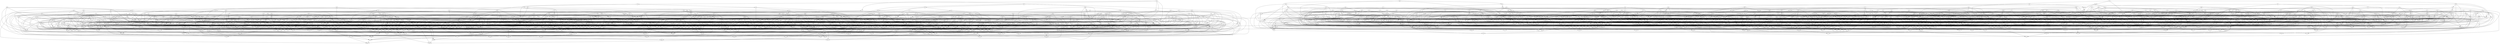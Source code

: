 digraph D {
  bxf -> {kzv, tfz}
  pjp -> {lhx, qmr, bnb, rhv, kfj}
  kqk -> {gjl, rpz}
  gpp -> {qfl, xlv, gtl, kvz, hbf}
  mfg -> {cqm, mkr, rkb}
  fkl -> {tpq, ckj, pss, cdb}
  kzv -> {qns}
  dfd -> {lfl, gdb}
  rhn -> {blk, xkn, kbp}
  gkz -> {lxk, kns}
  czb -> {ddl}
  gxp -> {gmj, zjb, nsk, rlg}
  tqc -> {kth, kjg}
  hgg -> {kmc, lld, xtf}
  xdg -> {hvr, vpv, mdm, spc}
  lrr -> {phm, gdb}
  xrk -> {vxt, xft, sdj, sxr}
  mdb -> {nxq}
  ghl -> {bfz, ssn, fdg}
  cnp -> {ktk, pzv, trt, zdk}
  xvq -> {pqv, rqg, spn}
  mmk -> {gtf, pdg}
  nvx -> {jbc}
  bjn -> {rbh}
  ksh -> {bld, shz, fnd}
  slq -> {xnd, hkk, sqh, hch, rls}
  hnk -> {hsl, vbf, jdn, hhv}
  zfc -> {ktk, hfk}
  kmc -> {bjn, djs}
  djs -> {vbq}
  hvv -> {txb}
  nmz -> {dgr, sdj}
  lll -> {bzx}
  msd -> {zhh, rrn}
  dhv -> {kbk, dxl, vch, xkq}
  pgn -> {mmg, rnb}
  lqh -> {srm, tml, bjd}
  xpq -> {phn, pzv}
  pgd -> {dft, lzl, gfq, hdb, pvk}
  crv -> {vrz, hmf, scj, znq}
  nhf -> {xzp, cbx, pjg}
  dft -> {tph}
  jqn -> {vmz, ttx, cnr, hxt}
  pxr -> {jgt, zjb, bsz, zjm, zgt}
  szp -> {vdl, kbp}
  hqv -> {stm, jgp, trc}
  zjg -> {mnc, zqt, bmj, drt}
  ngq -> {bzx, cbx}
  cgp -> {khz}
  jdh -> {bzj, dfn}
  scn -> {tmg, kjk, gvm, xht}
  qdj -> {vdb, lgv, czz, tcj, hll}
  nsk -> {jkx, zpl}
  zzt -> {hrc, pxk, bcb, csl}
  msr -> {tmc}
  thc -> {qcl, qfl, txj}
  qpp -> {dht, xkx, vgh}
  qcm -> {lbm, kql}
  nxl -> {hgg, spc, bjk}
  xnt -> {pkx, gcd, dlq, qvg}
  ssp -> {fdl, lvh, kdp}
  rhv -> {gpb, rql}
  hfn -> {jkx, hrr}
  gtb -> {tzn, pnb, cck}
  mnb -> {nlv, lrd, pqv, hzx}
  frj -> {szv, qkt, ngg, rsn}
  dbn -> {ntb, tnf}
  ssv -> {knt, str, lgn}
  tlx -> {thj, xcm}
  kxv -> {bmg, gch, pgx}
  zgk -> {tzz, tth, dvh, lcv}
  khf -> {kbk, dpg, skz}
  dbz -> {jdn}
  bzp -> {jhn, zsr}
  cnj -> {nsg, bjf, lvh, lbl}
  vgh -> {shp, ssm, cfj}
  xdm -> {rdx}
  gvs -> {bmh, sms, tfz}
  fsl -> {vzb, fjz, dbh, stb}
  khg -> {qns, gfq}
  qfg -> {mxf, bxf, gdc}
  ccf -> {smg, bgh, hrb, krd}
  bgf -> {qhj, bmz, jbx, zrx, xpm}
  djr -> {qnd}
  khr -> {nvb, hcm}
  xbr -> {ftb}
  pqj -> {zfl}
  lxk -> {nxq, vdl}
  jfd -> {hrr, gql}
  bjd -> {slp, mpg, rzx}
  txr -> {sfd}
  jzn -> {bjf, znm, khs, qhz}
  mdg -> {qcm, nxn, bbk, gnc}
  xfv -> {sfq, fnd}
  zrp -> {pgx, tgh}
  zmm -> {jsx, kzp, jxz, csb, gfb}
  jkp -> {dgr, drx, vdh, hxs}
  chf -> {jcv, dgb, tlx}
  nqv -> {tml, hrr, shc, kpn}
  qkp -> {dvd, djr, ggz, kns, bmm}
  zsj -> {mjd, bkr, jvd}
  sdk -> {nkk, fnh, hvv}
  rcl -> {pqj, mvt, skz}
  jkd -> {jhs, bck, xvf, hdg}
  qbr -> {kjg}
  ltq -> {kms, msj, sqs, hvb, jqs}
  hpb -> {mmb}
  tmg -> {hzp, cvv, kcp}
  szh -> {txr, qnv, szq}
  srm -> {pms, zpl}
  zqt -> {ddl}
  mhm -> {phn}
  nlv -> {mhd, gfp}
  ppj -> {vqj, fcf}
  fbc -> {vxz, cjf, xbr}
  kkh -> {cmz, zmz, rmc, fjh, jfq}
  qnc -> {ksl, mdm, bgf, gml, xxh}
  gfl -> {pvv, djx, msx, bgc, tsd}
  jch -> {sgx, lzl, xqx}
  dvp -> {xkx, cfb, glj, qdr}
  ckf -> {mjc, crd, rql, vpz}
  hsg -> {nbr, hbr, mbs}
  sqr -> {gjg, kgb, pcs, jns, mmk}
  nxm -> {cgl, lxh}
  hng -> {sxr, cfd, hlz}
  pdj -> {phk, rsz, slr, vgr}
  lmj -> {nvc, bkh}
  bdl -> {xtl}
  fnk -> {vtn, qnv, frs, cxt}
  jgb -> {cxs, khg}
  nhg -> {qjf, mqv}
  qcs -> {kbg, xvd, kjk, ghm}
  mbd -> {zhs, rjh, xkr, sxb, jgc}
  bnf -> {fdl}
  tsf -> {qjj, dcs, jxl}
  lln -> {kvr, dqk, mjs}
  hcm -> {bdl}
  lhd -> {fjm, kbp}
  xzq -> {vvx, djs, cph, kdp}
  ffb -> {rcm, vch}
  hhc -> {mjd, hsh, nsg}
  hbt -> {szv, crf, vgr, cvt}
  vpd -> {rmf, klj, nxq, lld}
  zfr -> {bmg, rrs}
  zpt -> {hnf, gxc, bdp, clq}
  jcn -> {scj, lcf, mvf, zgh, zql}
  ptt -> {mnx, gfq}
  bkz -> {kcr, hrn, qsz, zjp}
  bpm -> {kfm, zml, ztf, bzj}
  rmr -> {hmq, khm, ntq}
  xqz -> {bfz}
  szd -> {pgm, fcf, nht, ptt, gtc}
  lvh -> {hct}
  fkr -> {gtb, xft, gvf}
  qff -> {fdr, ftq}
  qzs -> {qdr}
  zlk -> {hdb, khg, mfg, lqs, lns}
  szn -> {ngq, lck, qmg}
  ndn -> {gbh, vlq, hch, dht, qcl, vzk, kgl}
  mpk -> {hrj}
  nbq -> {nbz}
  jjx -> {zxb}
  nrz -> {zpl, mtq, ccv, nns}
  sdl -> {pcm, xbf, hxz}
  kgb -> {rtd}
  jpq -> {xvm}
  thq -> {jgd, tvh, ndp}
  cxf -> {zfr, ggp}
  kms -> {kvz}
  bdp -> {jgp}
  lpt -> {bjd, cvs, rhn}
  tdf -> {gql, jfd, zhs, xxh}
  jdx -> {dvd, bmn, nqd}
  bcp -> {kvq, zvh, qds, qqp}
  sck -> {djx, knh, rqg, dqk, bfg}
  vhs -> {vct, cvh}
  tks -> {sfd}
  pmd -> {thj, qgk, rqj, tzm}
  zss -> {zjf, sqh, zdb}
  mhh -> {qfh, znq}
  smf -> {bgl, ckj, ctq, kcq}
  fsd -> {dbh, blv, rrn, jqk}
  fgz -> {vxz}
  cng -> {lhd, hgx, xtv}
  cfz -> {tmc, hlk}
  ndb -> {gqb, dbn, sdl, psz}
  nns -> {zfg, shf, nmr}
  vgs -> {xss, jpq, cfl, flk}
  qdz -> {hcp, rzc, rlr, tmj}
  vrm -> {tht}
  lgj -> {nlb}
  qsn -> {lln, brs, zfc, gfk}
  flk -> {zql}
  qbz -> {lhd, cff, qdc}
  tls -> {qtv}
  fqj -> {mlx, svm, psp, bdf, sjs}
  pss -> {cfb, cfl, lcm}
  xjt -> {vlq, kkx}
  ddq -> {ctq, qlv, fxj, mmc, jtn}
  mtn -> {tgh, mmb}
  gzs -> {zfg}
  ntz -> {bdf, lcl, fjm, qkm}
  fdf -> {zkx, vpv, csk, pxk}
  kgs -> {psh, mpk, phq, bdl}
  hjh -> {ffd, gbr, pxz, sfx}
  spn -> {knh, ngm}
  ljl -> {rtp, mnz}
  fqp -> {jxc}
  nvm -> {kbp, mtq, zzn, jgt}
  mgp -> {zff, ggz, zmt, hcf, sqn, znx}
  dgr -> {lck, tsv}
  xjz -> {dft, zdh, cnt}
  lbs -> {cfz, gdr}
  xvm -> {ctq, jhh}
  srg -> {gfg, ngm}
  qrt -> {nts, pbg, zgt, czb}
  tjq -> {ggl, fxd, cvm}
  rlx -> {gbm, brh, qmn, lxt}
  sss -> {lkr, sjl}
  bxm -> {lcv, tjr, qtx}
  ghm -> {tsd, sfq}
  crk -> {hzd, xsj, qcl}
  bzf -> {krp, kns, fpz}
  ddr -> {ztg, zhg}
  szv -> {mpd, szq}
  bld -> {czh, msr}
  pxg -> {hfn, rmr, xfn, khz}
  ntq -> {hcm, vhf}
  pzl -> {llm, nvl, mvm, rnb}
  hvr -> {thg, psp, gkx, nxf}
  vsp -> {zbg, shz, znq, mrf}
  hbf -> {gmp, phm}
  dcq -> {pqg, sgh, pdf, zrr, fpt}
  nzz -> {mqr, dqp, mnz, zrc}
  vgp -> {tbd, chf, xcs, ssv}
  tbm -> {knh}
  vxs -> {qdr, klh, hch}
  jmg -> {clq, tph, lrr}
  nlf -> {vnq}
  hdb -> {hlv, vbh}
  cvt -> {qzv, cfj}
  ffg -> {jqq, cfz, czh, bqd}
  hxg -> {dvm, cck, fgs, hlp, qjk}
  tph -> {glj}
  ndp -> {ddl, lcl, txt, hqf}
  nbh -> {xzf, qhp, lnb}
  jhs -> {vdz}
  mxn -> {xtl, flf, zfq}
  dnf -> {rrs, zff, mjj}
  znq -> {ffd}
  znm -> {kxv, kmj}
  jtd -> {trc, htf, hxt, jgb}
  xds -> {prc, vlb, fxj}
  zvh -> {vcf}
  kgj -> {xvp, mmz, flx}
  gml -> {hrj}
  pcq -> {hvb, crs}
  cjv -> {rbh}
  cxs -> {msj, klk}
  tkc -> {rml, bmz, fxd}
  rds -> {srm, fpq, qbr, dhd}
  mhz -> {nhg, xkn, xmb, cfd}
  psl -> {lbl, ljl, qbz, fkt}
  zvs -> {qmg, lmr, nvb}
  kkk -> {qls, gkb, cff}
  kcp -> {kbg}
  txn -> {mnc, szp, mqv, qnm}
  fbp -> {sqz}
  cgb -> {qgk}
  djx -> {cqm, nbz}
  dqm -> {cfd, gmz, qkp, mzd}
  mcd -> {dfd, nbh, vcp, zkk}
  gdc -> {qhm, lnb, gfp}
  lft -> {dvd, lgv, jkx, gxk, zfg}
  zsd -> {shq, fgs, hcf, cjf, xzp}
  dqp -> {nxq}
  pmm -> {gbh, xqr, gsd, jgv}
  gqb -> {fvz, blk, pgc}
  thj -> {msj}
  gvm -> {txj, mhd}
  gzn -> {mtn}
  dcn -> {ztg, qll}
  hzz -> {kvr, srh, hjb, nbr}
  zml -> {mmm, skz, ngg, zfl}
  pqg -> {fvg, kns}
  fmr -> {zfn, ctq, sxl}
  bgc -> {spj, svq, kgv}
  vdz -> {bjd}
  jsl -> {hhv, cgb, ngm, pvv}
  gkx -> {bsz}
  psz -> {gql, bhs, bdl}
  rpv -> {tsv, pgc}
  djf -> {kqk, fvz, mhr, khr}
  xbq -> {cvn, dfn, mmk, gxr}
  nxn -> {gdr, gjp, rvh}
  xnh -> {fdg, hlk, ssm}
  sqn -> {frx, lnh}
  ztg -> {sjs}
  lnt -> {vbh, gnc, gxx, tlx}
  mrh -> {cpt, bbk, vvh}
  dbm -> {qpv, pxk, kqk}
  qxf -> {zlp, gpr, tzz, qjc, pvm}
  sfx -> {vrz, gtf}
  rms -> {qqp, gcd, zfq}
  jsx -> {csm, pqj}
  djg -> {rbh, dkm}
  bjh -> {lqh, tqc, tqf, tml, vng}
  mzd -> {vdh, nqd, dvh}
  qkg -> {spc, gkm}
  ntj -> {shz}
  gxx -> {ntj}
  nvn -> {kcq, rcp, str, spn}
  nxh -> {dgs, mdm, fml, lhp, xlp}
  jcd -> {pmr, ckj, hbf, pqv}
  tnj -> {xvs, sxc, pkx, tsv}
  fmv -> {klk, ntj, mkr}
  kgl -> {cfj, pnm, ncj}
  kjt -> {gcd, bck, ljl}
  zhk -> {fjz}
  vcd -> {ddr, lhc, vxt, hdz, txt, hhc, tkf}
  kck -> {pcc, dxp, hzx, mhm}
  dpg -> {rcs}
  trm -> {tqc, mqr, qkg, lbl}
  zrs -> {rnf, kpd, kpr}
  bpr -> {cjg, crq, bld}
  vqj -> {bmh}
  xbs -> {gkz}
  brh -> {nts}
  zrc -> {hng, vjk}
  rrn -> {dvd, hxs}
  snx -> {rqj, sgx, sjl, zmf}
  mqv -> {zln}
  frn -> {zfr, kpn, tzn, sdv, xpv, xsc}
  zjm -> {xxh, qjk, gnf}
  gsk -> {rlg}
  jkr -> {ngd, mmc, nxm, jcv, chc, znq, zbq, mvf, msq}
  jbn -> {thj, dtd, xkx}
  mbk -> {cmg, zmt, mpk, glg, rsv}
  hdg -> {ptq, rzj, mxt, llv}
  vrz -> {xqz}
  hrb -> {fzl, qch, ghj}
  jjc -> {bql, xkv, tbj}
  sct -> {qns, lfb, ktk, kld}
  qsm -> {cjf, xlp, zjb, bxm, rtv}
  qtx -> {qvg}
  rss -> {pkv}
  fjm -> {hct}
  gkb -> {bhs, xpt, slp}
  qsz -> {srg, jck, xbq, gfq}
  mpg -> {qkm}
  kfm -> {xqx, qxg}
  zgh -> {sqz, gks}
  csk -> {zrr, brm, pnb}
  ghh -> {dzd, sck, jks, ghl}
  cqr -> {fpz, sxr, gcd}
  cgd -> {vdh, tjr, brh}
  mmc -> {fcb, pfc}
  jzj -> {kkx, rdx, bbk}
  cnx -> {pgl, kkt, hxs, dkm}
  gnc -> {hkk, hxq}
  ksp -> {xfb}
  pxk -> {blk, jhf, hsh, ztg, lvc}
  vhk -> {nnl, svq, nln, gvm}
  hzr -> {xbr, khz}
  crf -> {qgk, drk}
  drt -> {vng, gkm, kzz, czz, ggz}
  srh -> {pcq}
  hmq -> {ckn, rlg}
  qsh -> {vdz, cmz, cht}
  krp -> {nmp, gnf}
  qjk -> {nnc}
  pvf -> {svt, lnk, mln, hxb}
  smp -> {mjc, ccv, qxk, jbx, dbn}
  xlj -> {cgp, fpj, kkk}
  kmr -> {pjg, srm}
  kfq -> {xsc}
  vhr -> {xvd, szq, trt, vdk}
  qsj -> {sfx, gxr, hzd}
  cdv -> {djn, hqv, ctq, rpp}
  jjt -> {rqj, vlq, gvs, kqd}
  fdd -> {mjc, qlh, nxf}
  bqr -> {tjr, kth}
  cnt -> {vqj, qhp, lrd, llm}
  qhj -> {svm, qnd}
  mjd -> {cvs, sqn}
  hfv -> {bzf, bxk}
  fdr -> {jxc}
  lhc -> {djg, rhv, nbk, csl}
  mpd -> {qnv, mhm, jtm}
  rqj -> {sjl, hch}
  bgg -> {xcm, nzg, gxx, gfk, bjt}
  mtx -> {fnj, nns, jfm, lgv}
  fck -> {hsg, vlt, zkk}
  mgm -> {hfk, dzd, xzr}
  rnf -> {lkr, ghg}
  rvg -> {gcd, dvh, dcn, fvg, rpv}
  mhf -> {rld, cvn, hxb}
  zff -> {hzj}
  vdk -> {vpp}
  hlv -> {dmm, qzv, mbs, sfl}
  xrm -> {rzx}
  jhr -> {flk, tsf, tmc, xrt}
  lfl -> {glj, hzx, tkl}
  vrk -> {xkn, tcs}
  dgg -> {xbs, gbm, xgg, thq}
  szj -> {cck, qvg, qxk, txb, czb}
  klh -> {ztq, qlv, qqj}
  tpm -> {nxv, xmb, kzz, cmj}
  lnh -> {hxz}
  ccv -> {zln, lcv, srr}
  ppf -> {kfq, ftb, qbf, xbf}
  xvs -> {pjx}
  fnj -> {zqt, xmb, hcf}
  sxb -> {txb, vdz}
  vvj -> {mlh, xvq, zjp, mrd}
  grq -> {lbl, brm, tml}
  hcs -> {sqh, qgh, zqv}
  fvt -> {ffb, lln, jpq, cxt}
  thg -> {spk, sgf, zcb, vvx, jgc}
  crz -> {qjk, jfm, nlf, cgd}
  xrf -> {zgk, kkt, jzn}
  trn -> {tjr, rms, dgc}
  nbr -> {csp, xjt, gdb}
  zmf -> {tcx}
  nkk -> {lkt}
  lgn -> {mcf, msr, mlh}
  tzm -> {szq, zsr}
  mtp -> {zgt, lpt, glg, zrp, qxk}
  sdj -> {bsz, gpb}
  rtd -> {srh, jxl}
  jns -> {gfp, kbk, gcz}
  bvv -> {tmj, xjt, lzl, pcc}
  psv -> {qrm, pms, lnl, xtl}
  blt -> {htr, mln, fvq}
  mmb -> {slp, glg, qqx}
  jhq -> {fdr, hzx, dfd, xkq}
  qhp -> {phn, qpz, xss}
  bvm -> {hxz, bzx, mqr, nlf}
  zsr -> {tsd, kfg}
  mjs -> {zjf}
  srq -> {dnp, ksh, kvz}
  pdg -> {bbk, tks}
  bfr -> {bjf, xpt, lck, xkv}
  bjf -> {gjl}
  hrc -> {tmq, xfb}
  pfc -> {qzv, bfz, slr}
  bqv -> {nvt, gdr}
  lmv -> {mpq, fcb, gmp}
  lhm -> {sqn, hfn, zsh, sfp}
  ckn -> {nvb, sgm}
  spk -> {mjc}
  jks -> {lfb}
  qxq -> {jtz, vrp, zdk, tzf}
  tcj -> {pcm, gch}
  nvl -> {dfn, nvt, mtb}
  jqq -> {llm, lsm, vbf}
  vbq -> {hsh, fkt, hdz}
  vmz -> {kpr, gtf}
  tsd -> {zql, cpt}
  gxr -> {dqk}
  fvq -> {dnp, xqn}
  dlq -> {jjm, gbm, mjc, pbd}
  jgd -> {spc, lll, lhc}
  jjm -> {zcg}
  bvp -> {lqh, xzp, tht, gmz}
  pld -> {bsb, qlh, vfr, smx}
  xfn -> {bck}
  kvd -> {rmg, dsf, qnv, lmc, lbr}
  sfl -> {dnp}
  msf -> {bgm, dxl, xgv}
  dgs -> {xxh, vxt}
  qjj -> {bmh}
  rtv -> {bck, qbr, zfg, gml}
  jvd -> {rml}
  xvj -> {hzd, knd, tcp, bxv}
  bmm -> {gzs, nmz, gsk}
  lkt -> {fml}
  fxp -> {gtb, mmz, zsd, tkf}
  bjk -> {gjl, fvx, sts, dhn}
  dsf -> {vcp}
  zzk -> {dtc, nlv}
  vqq -> {sjm, mpk, vdh}
  xkh -> {bzp, qzs, tfx}
  csp -> {dbf, zxq, cqm, trt}
  pfj -> {trn, lxt, stc, qmg}
  vsm -> {kct, knh, mjs, kzv}
  ggx -> {jbc}
  xpt -> {fxd, tgh}
  zxn -> {ghs, lqf, djs}
  mtq -> {hnr, mdb, nrg, zkx}
  zlp -> {hxs, zfq, pjx}
  xft -> {pzv, vdl}
  bpf -> {mgd, xzr, lgj, rsz, sqh}
  tqf -> {mgt, sjs}
  mtb -> {shz}
  zcb -> {crd}
  lhp -> {trx, fqz, rjh}
  lpp -> {pbg, zxj, zfq, txt}
  ksl -> {vqq, nbk}
  nqd -> {gql}
  qtv -> {dbz, skz}
  bck -> {hpv}
  gch -> {jvd}
  fvx -> {fjz, bmg, xrm}
  hmf -> {klk, bxv}
  pbg -> {pdf, nrg}
  mhc -> {hsl, jdh, gpc, xvd}
  xtn -> {tjx, mrd, hkk, szc}
  nmr -> {vbn}
  fcl -> {fnh, hlz, djf, hcm, sgh}
  kgt -> {pzv}
  pmc -> {nvc, pkd, rpv, bql, fqz}
  qdc -> {jgc, hpb, kfq, hzq, cph}
  srl -> {bmn, czb}
  bmz -> {zrp}
  tvh -> {qbr}
  cff -> {zth, mqr}
  clq -> {ngd, sfq, bbk, xkq}
  ctz -> {vpz, gnz, tnh}
  sts -> {qjf, xpm, khr}
  hsc -> {hxb, dqf, lqs, vch}
  bgm -> {pqv, kfb}
  gbf -> {nmp, tkc}
  lnl -> {zpl, rtp, mjj, hlz}
  dxj -> {hrn, pzv}
  kqd -> {cfz, lfl}
  kpd -> {rrg, mmq}
  jtz -> {crs, njt, rsn}
  qrb -> {bxf, mrh, lrd, qns}
  hqk -> {vrm, lxg, hvh, lck}
  cfc -> {lmr, zhs, qls, nmr}
  gfb -> {zxb}
  mvf -> {pzv, dzv}
  mvt -> {dbz, mnx, vkx, hrn}
  xss -> {gdb, csm}
  xcm -> {gpc}
  jln -> {bdf, qtx, ttd, nvc}
  gsp -> {bck, lxk, hlz, mnz}
  cvs -> {xvp}
  ncd -> {xbj, jdn}
  clm -> {hgx, qjf, kqr, nzz}
  tth -> {tgp, hfv, srl, qvr, bgt}
  rrc -> {hdz, zsj, vng, kns}
  dfm -> {bkh, zgm, xvp}
  rtp -> {gkx}
  hlp -> {bmg, qrm, zsj}
  pms -> {blk}
  lkr -> {gjg}
  nht -> {gtc}
  tvf -> {cfj, hpj, vlt, msj}
  rpp -> {cvc}
  cmg -> {mqs, nts, snc, xlj, jgt}
  pkv -> {hfk}
  tjz -> {khs, hlp, cmj, znm}
  jbh -> {sfl, zhv, rcm}
  qms -> {zfm, zzk, gtl, xdm, lnk}
  srr -> {ghs, rmf}
  kjd -> {dqk, djq}
  tbd -> {xlv, vqh, kms}
  zjb -> {nvc}
  jvr -> {vqh, ksf, dsq}
  rcr -> {xkh, xnd}
  kcc -> {dnv, jsx, pgn}
  xzr -> {gsd, tks}
  gfr -> {tbj, qnd, hqf, hfv, zgm}
  tbl -> {lpq, czn, mns, vhs}
  kql -> {lkr, sfq, vmn}
  mcq -> {jgt, ddr, zvh, cmz}
  bdj -> {dfd, gfb, jsm}
  rqh -> {pbj, kct}
  mml -> {tls, mvm, cxs, fdg}
  jcv -> {dgb, bdp}
  dqf -> {fzl, cbx}
  csq -> {fpz, vbn, gcd, mdb}
  fqz -> {vzb, nnc}
  txh -> {dbh, xtv}
  tlj -> {cxf, rxt}
  tzn -> {mpg}
  vng -> {pkd}
  jfq -> {mlx, gkb, tqf, kqq, zcg}
  vpv -> {mjc}
  rdg -> {zgm, bkr, brm, jcj}
  gjr -> {hvr, fkt, jjc, bcb, hnr}
  dgp -> {fkt, txh, qmn}
  cmj -> {kmr, qpl}
  pdb -> {vmd, prv, hnr}
  frf -> {xmp}
  lnz -> {zhk}
  cjm -> {ksl, ckn, ngq, pfj}
  fdl -> {zjb}
  tcp -> {lbs, vmz, cjg}
  rrx -> {zxq, jdv, tgn}
  gsl -> {xvp, cbx, czn, lgt}
  stc -> {tcs, plb, lnz}
  dbh -> {sjm}
  mdk -> {pvv}
  xsc -> {gvn}
  rrg -> {gxc, rkg}
  mmf -> {dgc, rlg, svm, ssp}
  blr -> {phk, bfg, fbp, jtm}
  jtr -> {vjb, nbr, pvk, pzv, hjb}
  fch -> {pjg, ndb, gkz, cfd}
  mnc -> {nvb}
  sfj -> {vct, vdb, bqr, txt}
  dsq -> {jhh}
  dvb -> {gpb, cht, pvm, jbx}
  rcx -> {xzr, xjd, tbd, gbh, xbt}
  cdf -> {trn, xzp, drt, brm}
  xfb -> {fxd, qjf}
  kdp -> {mpg, qfs}
  hhv -> {csm, jxl}
  vgr -> {zxl, cvv}
  vpp -> {flk}
  qrx -> {ctq, kfg, hxb}
  nxv -> {vnq, bnb, lsc}
  rsn -> {cvv, jdh}
  mlx -> {tgp}
  xjc -> {rpz, cbx, xsc, hcf}
  mgc -> {bgm, lmv, shz}
  hzd -> {fps}
  kdc -> {vrz, nmm, mhh}
  crd -> {vnq, spk}
  nlc -> {fcb, cvc, gbr, pxz, thj}
  llv -> {khm, qxk, qlh}
  shl -> {trc, vjq, gfp, ffd}
  cxt -> {tcp}
  ths -> {slr, ssn, crs, mtb}
  kld -> {qch, qnv}
  kdj -> {msr, zrs, rrx, ttx}
  ngm -> {zql}
  xpv -> {xmb, dvm}
  vjb -> {cgl, jsl, jck, pqj}
  hsh -> {gzs}
  sdv -> {gdd, bmn, zmt, gsk}
  fnx -> {szx, qpz, crq, jks}
  xcs -> {kjk, rmg, xbj}
  vhf -> {rzx}
  bdd -> {rkb}
  str -> {xfv}
  kbf -> {zth, gpb, vrm}
  nth -> {rxt, cph, cjv, brh, xkn}
  jqk -> {djr, rtp, sgm}
  qnh -> {csm, rpp, pcc, sdf, xbj, kct, hcp}
  mdm -> {nrg}
  hbp -> {zfl, qdr}
  mtv -> {hcm, tvh, khz, zjm}
  fpj -> {kjg, gtb, lqf}
  ncj -> {crq, tmj, hrn, mmg}
  mrf -> {gfb, lfl, svs}
  kvr -> {bfg, jss}
  rzc -> {fdg, ghj}
  ttx -> {fbp, ftq}
  tdr -> {zvs, plb, shx, gjl, ctz}
  vzh -> {tsv, ggl, pqg, bnf}
  jkh -> {ksf, phn, zdh}
  pzr -> {qsn, xsr, klk, xgv, dsx}
  jgm -> {tnf, cng, jkx, tsv}
  bgv -> {tsb, zkx, nqd, qqx}
  rnd -> {chc, lrh, tzf, ggf, llm}
  zzn -> {dgc, sxb, jkx}
  kgv -> {lrr, mhm, qcm}
  hfb -> {rnb, nvx}
  sfp -> {fgs, ntq, qbf, lnz, jjm}
  xsr -> {sss, kqd, msx, hkk, bzj}
  rlj -> {kgt, gfg, vdk}
  fjz -> {nlf}
  pdf -> {vmd}
  btx -> {kvq, klj, rzj, bgt}
  rrq -> {bzj, dsq, dsf}
  nzp -> {lbm, sms, kkx}
  ckh -> {gsk, xlp, kmc, gbf, dhn}
  rcm -> {zql, kgt, bxv}
  hzq -> {djr}
  zvb -> {mkn, bcb, tlj, ddl}
  kzt -> {czb, drt, tcs, rrc}
  zxq -> {ghk}
  kvq -> {vmd}
  lbr -> {ppj, jrk, jtk}
  hjb -> {ksf, qpz}
  frs -> {ndl, ppj, zdh, cgb, dsx}
  lcm -> {kjd, dft}
  gbh -> {jgb}
  bkh -> {qjc, pbd}
  nmm -> {brs, nvx, qch}
  bmh -> {xsj}
  rmc -> {pgx, ksp, vpz}
  ksr -> {cph, dvm, nxf, bnf}
  mjj -> {gnz, zjb}
  jfb -> {qhj, gsk, rmf}
  jxz -> {dxp}
  bzg -> {jbh, gvm, xgv, jtm}
  glp -> {nbz, kcq}
  qjc -> {vnq, vhf, qqp}
  jft -> {mqs, xmp, fdl}
  ftq -> {jdn}
  bxv -> {gxc, lfb}
  bzm -> {xdd, gjp, hvb, gvs}
  glv -> {kvq, hpv, gdd, fbc}
  cnr -> {jjx, qch, ggx, cfb, fvq, xmr}
  scj -> {vpp, skz}
  rtk -> {vcp, mfg, xmr, rsn}
  vnq -> {lgr}
  dfn -> {dzv, sfd}
  hxq -> {vzk, dxj, spn, kpr}
  mln -> {ddb}
  rqg -> {rcs}
  lxt -> {kfj, bmz}
  ghr -> {gzn, gnz, zcb, vsj}
  sbp -> {xds, mml, phn, dxp}
  sgh -> {hrj, jln}
  pnb -> {gdd}
  gph -> {tsb, gtb, snc, nlf}
  xhp -> {dmm, zfm, llr, hfk}
  qhz -> {qlh, kqz, zpl}
  sgf -> {xbs, jcj, hzq, qbf}
  njt -> {gfg, pjn}
  xzf -> {hsl, zjp, djq}
  zth -> {zhk}
  bcb -> {czb}
  gvf -> {ntb}
  zhs -> {rmf}
  dhn -> {lnh, sjm, sqv}
  vfk -> {mkr, bqd}
  xzs -> {kld, zmm, zgh}
  svq -> {mkr}
  trt -> {sqx}
  qhl -> {bgd, kft, zqv, rcp, zxq}
  bjt -> {sfq, vfk, nxn, qfg, pgn}
  fcr -> {gtc, kpr, bgm, szd}
  lqf -> {lhx}
  kft -> {xnd}
  knt -> {jgp, sqz}
  vxz -> {rsv}
  vtn -> {rrq, trc, bdp, dcs, jcs}
  rxn -> {jln, xkr, pgx}
  tmf -> {ksf, nmb, hkv, rdx}
  sms -> {gdb, vbf}
  tsc -> {nbq, zmm, kcc, dqk, ljm}
  nnc -> {shf, blg, psp}
  blg -> {lmr, rxt, qls}
  xqn -> {fbp, mmm}
  bzx -> {dvh}
  spj -> {ghj, hxb, njr}
  ljm -> {xdm, rmg, jhr}
  ggp -> {hxz, prv}
  szl -> {qtv, mrh, xsj, dsx, nnj, mhh}
  ggf -> {kdl, svq, gdc, hcs, sjl, zxb}
  glt -> {mhd}
  bbf -> {qpz, tkl, rpp, ggb, kft}
  ncv -> {tvh, gmj, xpm, kfj}
  bsm -> {qnd, kqz, bdf}
  kcz -> {bdp, vrp, qgk, klh}
  gzz -> {jtn, tpq, txj, mtb}
  tft -> {xkr, bsz, cbx, kth}
  mff -> {dnf, xcf, gnr, kvq, tcj, msd}
  qds -> {pkd, fdd, sdj, ngq}
  fll -> {nfb, lnb, xnd, rdc}
  hnf -> {kqg, scj}
  xhz -> {svm, jfm, fnh, zmt}
  mmm -> {cfj, lkr}
  mmq -> {crs, jdv}
  hcp -> {mvf}
  mbs -> {hfh, bqd, qgh, jjx}
  mns -> {hzj, qrf}
  xxq -> {lpd, vdz, ggl, zsg, dqp}
  gdk -> {cgl, pcs, qrx, mrd}
  spc -> {bql, tfn, hvv}
  dnv -> {zbg, rqh, jsg}
  msq -> {vbg, zfc, htr}
  dbf -> {rqh, kvr, ghk}
  xkv -> {gvf}
  ghs -> {tbr, ksp, vdl, xlp}
  vxq -> {zxq, cvn, hrb, gpp}
  lcf -> {bqv, hpj, smg}
  dvv -> {kcp, kqg, tgn, xbt}
  xgg -> {lhx, mdb}
  lcl -> {hxs, tht}
  rbs -> {srq, vmn, tfz, jpq, tpq, tfx}
  tff -> {dqf, gtf, ngd, kfg, mln}
  qks -> {zhg, gkx, tkc, vcf}
  bfg -> {vbg}
  cvh -> {xkv}
  pqq -> {llr, gtl}
  hhh -> {lvh, tcs, djg, khk}
  tmx -> {sqx, tpq, tkl}
  chx -> {csk, gzn, mcq, tqf}
  jpl -> {fml, jft, smx, qvr}
  fbx -> {rrc, mdb, xrm, hgx}
  dgm -> {qzv, ncd}
  gnr -> {rzj}
  vdg -> {cvt, blt, mlp, prc}
  psp -> {bnb}
  pgk -> {nsg}
  nss -> {hxt, tcx, fmz, ssn}
  lld -> {kjg}
  vdb -> {vrk, czb}
  zxj -> {jhs, dvm}
  knd -> {kct, qpz}
  pmt -> {lbs, fps, pcq, dzd}
  dhd -> {sgm, psz, kqr}
  tht -> {xzp}
  qxk -> {pgk, sxc}
  rmf -> {zmz}
  qls -> {zhh}
  ttj -> {tgh, jdx, bqr, gzn}
  stb -> {lmj, qmn, zff, cxf}
  dxb -> {nfb, jbn, cfj, str}
  pkb -> {bql, xbf, jcj}
  dck -> {zxb, mjs, mvm}
  kqq -> {nsk, jpl}
  kkx -> {glt}
  psh -> {cfd}
  vfr -> {nhf, ttd, qfs}
  mlp -> {mhd, xrt, sfl}
  qmn -> {xvs}
  tcx -> {jth}
  bms -> {sgx, ghg, nfb, pjn}
  lrh -> {zxb, jxl, glp}
  jsg -> {jks, tmc}
  drx -> {vsj, tsb, hqf, gnz}
  glg -> {trx}
  snc -> {zqt}
  kdg -> {rzj, zhg, hvh, kkv}
  plb -> {srm, frf}
  bmj -> {fjh}
  bgd -> {dvp}
  zdk -> {dnp}
  gpc -> {dzv, jxc}
  blv -> {jpl, mmj, bzx}
  ksd -> {hpj, qff, pmt, xdm, vxs}
  ztp -> {qrb, qfl, ggf, nht}
  jhf -> {psh, zsg, jjm}
  fcb -> {sqz, qff}
  vlt -> {njr}
  qll -> {tjr}
  kkv -> {gkz, bsz}
  jfm -> {pbd}
  mjn -> {tcs, vrk}
  zrx -> {mdb, dfm, vdz, shx}
  gkp -> {fvg, hrc, hct, kqq, nmz}
  brm -> {tht}
  hms -> {shx, gxk, qpv, xpv}
  cmz -> {qrf}
  gdd -> {hdz}
  cvm -> {gvf, lgr}
  jcs -> {mmq, rkb, zkk}
  hbr -> {szq, hbp, jhn}
  mkz -> {nbk, pbd, zxj, zjm}
  lkj -> {crq, jqs, bqv, dcs}
  szx -> {rdx, zdb}
  bsb -> {rms, rrs}
  ggb -> {pnm, cdb, dbz}
  nlh -> {jdh, lfl, rkg}
  gvn -> {rzx}
  pcs -> {ksh, nnj}
  mcf -> {vqj}
  sgm -> {kth, pms}
  gmz -> {nqc, pgk}
  mxr -> {bgd, rrg, cst, stm}
  llm -> {jtn, dgb}
  sch -> {rld, tkl, xzr, dxj, jxc}
  dgc -> {lld}
  rbr -> {mjn, gbf, ntb, fbc}
  qrs -> {htr, tzf, szd, kzv}
  rsz -> {cst, scj}
  rnc -> {hlp, hfz, nqd, sjm}
  cck -> {tkf}
  hzt -> {hch, rcr, gxx, lxh}
  shq -> {cvs, pdb, hvh}
  dcm -> {xkr, pcm, mjj, mqs, pgk}
  gkm -> {dxc}
  hlk -> {pjn, lqs}
  rmg -> {hfk}
  kzp -> {llr, lbm, mmg}
  sjl -> {txr}
  tnh -> {qll, zrr, gqc}
  sxl -> {tgc, kbk}
  qrm -> {kqz}
  qvr -> {szp, xft}
  shc -> {brf, txh, fgz, pgx}
  skz -> {brs}
  shf -> {zjb}
  zsh -> {jbx, lxk, lfs}
  kqg -> {jgv, xqz, fps}
  rcs -> {lnk}
  qbf -> {xmp}
  xbt -> {rcs}
  pxz -> {jmg, sqs}
  nfr -> {khf, qjj, msx, fmv}
  gnf -> {mtn, cbx}
  qbk -> {bqr, bxk, xvf, bmj}
  jxl -> {bdd}
  cst -> {tmx, dsx}
  lfb -> {jck}
  lsm -> {zqv, stm, xrt, xfv}
  sdf -> {svt, hfb}
  sfq -> {kfb, stm, zql}
  shx -> {vsj}
  zfn -> {kvr, gfk, srg}
  frx -> {hpv, bgt}
  vjk -> {cjv, dvd}
  pgc -> {xmp, pjg}
  nbv -> {czz, zxn, nhg, lcp, lgr}
  hkv -> {fnx, kft, gxr}
  ftj -> {msx, mhh, vrz, smg}
  kdl -> {vlq, lbm, bdd}
  cjg -> {zdb}
  ktk -> {tbm}
  rsv -> {gjl, lgv}
  zrr -> {cjf, tgh}
  tfn -> {blk, dgs, fpq}
  dkm -> {bnb, zvh, qrf, fxd}
  vvx -> {qrf, vhf}
  jbx -> {fjh}
  tpq -> {tfx, bqd}
  qmr -> {tzn, fgk, bkh}
  vbh -> {llr, zhv, mxp, cjg}
  tjx -> {vpg, kvz}
  kzz -> {zjb, pdf}
  dxl -> {ngg}
  gmp -> {dpg, ddb}
  zhg -> {ggl, vrm}
  khk -> {qpv, bjn, znx, kvq}
  lzz -> {vfk, hfk, nnj, cxt}
  qgt -> {kpd, xjz, jsg, tls}
  zcg -> {flf, brm}
  pgl -> {xgg, cgp, vcf}
  dsp -> {mgd, dpg, ggf, rss, glt}
  kkt -> {vmd}
  qgh -> {xcm, xdd}
  ptq -> {ftb, zln, jpn}
  szq -> {ftq}
  vbf -> {gtc}
  lbf -> {kkk, qmn, hvr, lmr, mmz}
  bnh -> {kgt, fps, vcx, thj}
  smx -> {lmj, ggp, lqh}
  ztq -> {phn, dgm, lfl}
  rsj -> {rss, brs, lrr}
  jpn -> {frf, dgp, qnd}
  vsj -> {gqc}
  fzl -> {mvt, pnm}
  mhr -> {ksp, qnm, tbj}
  lnd -> {vpg, bgd, rtd, lnk, rnf, zzl}
  rbx -> {zrc, bck, lnh, kfq}
  fxj -> {glj, zmf}
  kbg -> {jpq, fqp, lcm, gfk, zss, hfb}
  cvn -> {kzv, jbc}
  kpn -> {bkr, sxc}
  nln -> {vpg, htr}
  rnb -> {jth}
  njm -> {lll, czn, hpv, vsj}
  fsc -> {ttk, scj, djq, glp, mhf}
  jss -> {rqg, kjd}
  txt -> {hll}
  gvx -> {czz, ngq, qds, bxk}
  dcs -> {cpt}
  zzl -> {jsm, mdk}
  pkd -> {gkz}
  hvb -> {shp, xqz}
  dvz -> {xvs, ttd, ggz, xfn}
  vrp -> {lzl, nzp}
  cfl -> {sss, mdk, dtd}
  rdq -> {hrc, khm, fkr, lkt}
  nts -> {dvh}
  vkp -> {qfl, nmm, zrs, rqh}
  ssn -> {tks, qzs}
  ffc -> {rcr, cvc, jbh, rlr, pkv, xhp, zfm}
  dmm -> {gfq, szx}
  vjz -> {fml, xbs, fnh, fxd}
  cht -> {bkr, zhk}
  xtf -> {lpq, xbr, qkm}
  phq -> {hpb, hvv, qpl}
  msv -> {lsc, cgp, pdb, cbx}
  ngc -> {pcc, xbj}
  bsf -> {pjp, cvh, gbm, cmj}
  prv -> {kjg}
  txj -> {qgk, pjn}
  ttk -> {vmn, ktk, tgc}
  fmt -> {cjg, mcf, gxc}
  mkn -> {jgc, vpv, qkg, sxr, mjd}
  nzg -> {dfn, ptt, ffb}
  krd -> {scj, lbs, rlj, kdc}
  jnz -> {jvr, xsj, ztf, mrd}
  qkq -> {xzs, qpp, kqb, tpq}
  ggq -> {tjr, lhc, mlx, vcg}
  htf -> {kbk, xds}
  vdc -> {csl, lvh, prv, bxk}
  czn -> {zhh}
  vxt -> {pjx}
  mxt -> {djr}
  fpd -> {nsg, lsc, khz, bvm}
  dzs -> {hmq, nqc, kqz, bxm}
  cvv -> {xqx, vpg}
  vbn -> {lcv, tbj}
  lvc -> {cmj, lgt, tbj, pjg}
  ksv -> {phm, vqh, pgm, gdr}
  sqv -> {krp, prv, mpg}
  szc -> {bfz, sqx, cvv}
  txb -> {vnq}
  qhv -> {zmf, bms, ckj, ncd, kfm, fmz, kbg}
  rls -> {lln, msr, gcv}
  snm -> {kjt, xpm, rxn, bkr}
  hjl -> {rlr, nnl, ngc, glt, qff}
  pvm -> {mxt}
  zmz -> {vct}
  vvh -> {gtl, xkx, shp}
  brs -> {qfh}
  gbr -> {qqj, fnd, qff}
  xht -> {hlk, rmg, fmt}
  lpd -> {smc, vxz, kmj}
  mnx -> {jtn}
  nnl -> {gsd, lqs}
  vzk -> {pkv, lxh}
  hfz -> {sjs, khm, vhs}
  lnj -> {qfs, gvn, rlx, zth}
  vjq -> {lxh, ghk, njt}
  zbg -> {tbm, hcp}
  vlf -> {zss, ghk, phm, xxs, tmc}
  vqt -> {bnf, hct, lsc, txh}
  nlb -> {fzl, fqp, hfh}
  zhv -> {jhn}
  zjp -> {sqx}
  qqj -> {rcl, zdb}
  chc -> {njr, lbs}
  bjl -> {nxl, xvp, zhh, stv}
  gcz -> {dck, str, mpq}
  gmj -> {gnf, qqx, sdj, bjn}
  sqs -> {zzl, vcp}
  hbd -> {lfl, xkx, jth, rcp, vkx}
  klj -> {lcp, zmz}
  jhp -> {pgx, szn, dvm, gnr}
  qqp -> {rml}
  qgk -> {jtm}
  bgx -> {jgb, cdv, xpq, kfg, crf, fmr}
  pkx -> {lcp}
  ljs -> {mgt, dfm, dgp, gdd}
  gxt -> {bnf, bsb, szp, mmj}
  xvf -> {gvn}
  xlx -> {hzq, slp, jfb, npf, snc, zln}
  gcv -> {kcq, mmg, djn}
  xcf -> {kkv, bsz, flx, bkr}
  csb -> {dsf, qcm, gdb}
  fgk -> {bmg, fvz, xtv}
  pgm -> {djq, kms}
  vmr -> {nbq, jzj, pqq, ddb, ngc}
  xvd -> {dxl}
  slr -> {xdd}
  qhm -> {dgb, tsf, zfl, njt}
  lpq -> {srr, hvv}
  xtl -> {bsz}
  jcj -> {qvg, dxc}
  vch -> {hqv}
  lxg -> {zfg, xrm, flf, jfd}
  ffd -> {dzd}
  drk -> {nln, zzk, cfb}
  sqc -> {qlv, mpq, nnl, ggb}
  cqm -> {dzv}
  dtv -> {qpp, shp, jcv, xvm}
  gcn -> {lgj, qsj, hcs, qcl}
  zkk -> {nvt}
  smc -> {frx, jln, lqf}
  bsj -> {jhn, sch, pvk, xlv, nxm, lbs, mxf}
  fpt -> {vzb, mns, lfs, fgz}
  vzb -> {tcs, qpl}
  vkx -> {vqh, xqx, jhh}
  qnm -> {jhs, hzr}
  jrk -> {bpr, thc, msf, kgb, rkb}
  ttd -> {mxt, cvm}
  stv -> {tqf, mqv, khr}
  fvg -> {fjh}
  nrg -> {hrj}
  rjh -> {qkm}
  lns -> {srh, rzc, jxz}
  rld -> {fqp, lgn, kpr, gsd}
  phk -> {fnd, kcp}
  tmq -> {pgx, dcn}
  lng -> {nht, ksd, dft, hvb}
  mlh -> {vlb, cpt, zjf, tfz}
  vlx -> {htf, qfh, tsf, kcc, jtn, tzf}
  rkg -> {lnb, jgp}
  ztf -> {lnb, ghl}
  vbg -> {gjg}
  fcf -> {vqj, kvz}
  qxg -> {xmr, csm, ghm}
  tml -> {dps}
  hxt -> {klk}
  qkt -> {mcf, vrp, dtd, vmn}
  bgh -> {qjj, tls, ctq, qfh}
  jsm -> {pcc}
  djn -> {jck, dht, fnd, vpp}
  dzd -> {mnx}
  kqr -> {frf, dps}
  svt -> {dzv, gfg}
  dtc -> {mjs, zhv, jdn}
  tqj -> {pkx, hrr, flf, vcf}
  crg -> {qrm, kkt, mnc, fvz, hqf}
  tzz -> {psh, lgr}
  txs -> {dzs, mtq, cqr, vct}
  rvh -> {tgc, tfx, mkr}
  mxf -> {pqq, dzd}
  tgn -> {vcp, ntj, rss}
  tvz -> {pbd, nhf, qtx, sdk}
  hrg -> {lxh, zfm, jxz, nnj}
  mgt -> {kjg, qqx}
  pmr -> {ghg, ggx}
  bxk -> {tmq}
  xqr -> {hnf, dmm, zxb}
  hll -> {mxn, cph}
  flx -> {cjv, bmn}
  lfs -> {tjq, txh, qpl}
  pfx -> {kqr, nxf, mdb, lgt}
  brj -> {zln, pfx, gqc, kfj}
  kpr -> {spn, ssm}
  jrh -> {vjk, pkb, psh, ftb}
  vcx -> {jhq, jqs, kfb}
  trx -> {bmn, vhf}
  xdd -> {tbm, gdr}
  rlr -> {pzl}
  ckj -> {dnp}
  tkf -> {bmj}
  xrn -> {xxs, gks, ngg, rkg, smg}
  pvk -> {jtn}
  zgt -> {ntb}
  cgl -> {hfh, sxl}
  npf -> {sgm, sxc}
  zbq -> {bzj, nvx, tjx, zfl}
  tgc -> {bdd}
  rql -> {fgs, ttd}
  nmb -> {bdj, vlb, lbm}
  znx -> {mmz, xrm}
  zqv -> {crk}
  kcr -> {mgm, jhh, rqg}
  gmk -> {mxf, xpq, jgv, kjk}
  zdh -> {jdv}
  mxp -> {dgm, sfd, mrh}
  tbr -> {bjd, vpz, nkk}
  mmj -> {xfn, xsc}
  sxv -> {hmf, pqv, rsj, vkx}
  gtf -> {kbk}
  fpq -> {bql, zhh}
  hpj -> {hfh, pnm, mrd}
  gks -> {jkh, jbc}
  mpq -> {hxb}
  gxk -> {hpb, gml, xbr}
  mgd -> {nbq, cgb, dgb, jdh}
  cmc -> {jch, ndl, jdv, srg}
  svs -> {llm, ngd, xkx, nlh}
  rpz -> {nmp, lsc}
  jqs -> {zdk}
  bhs -> {hgx}
  lcp -> {xmp, xvf, lnz}
  xmr -> {kjd, jjx}
  lmc -> {kgb, dsq, bzp, lgj}
  dht -> {dxp}
  dps -> {qfs, mjc}
  jtk -> {ghg, mgc, gjg}
  xjd -> {lrd, cfz, tzm}
  bgl -> {jsm, xzf, prc}
  mqr -> {zkx}
  rdc -> {nvt, nbz, jss}
  zxl -> {vlt, ssm, kcq, kfb, vbg}
  fmz -> {hbp, fps}
  jbj -> {nqv, tlj, cvh, msd, xrf}
  ndl -> {lqs, ggx}
  xbj -> {xgv}
  qmg -> {nmr, mjn}
  gpr -> {qnd, mnc, lll}
  hsl -> {tmj, xnh}
  khs -> {rql, dvm}
  kqb -> {xmr, sdf, tls}
  pcm -> {mnz}
  gjp -> {nbz, jth, qzs}
  xtv -> {rjh}
  zhz -> {fdr, xbt, szh, vlb, prc, sfd}
  czj -> {kbf, zcb, gch, kgj, hzr, pvm}
  bgt -> {cjv, gqc, tzn}
  sdh -> {fgk, mtn, jvd, hrc}
  rcp -> {kjd}
  rxt -> {gnr, kqz}
  kjk -> {tph, pmr}
  jgv -> {cvc}
  mqs -> {npf, fjm}
  nbk -> {bhs}
  zsg -> {pgx, tsb}
  tgp -> {qpv, gkm}
  hzp -> {xqn, ghj, xlv, xzs}
  czh -> {jtn, ddb, ggx}
  gfk -> {knd}
  vcg -> {qll, flf, fpz}
  rph -> {jjc, cng, srm, zgm}
  nqc -> {vqq, jgt}
  pbj -> {vdk, txr, dtd}
  gnm -> {spj, pmd, pdg, fck}
  cdb -> {bdd, tmc}
  dxc -> {pms, rml}
  hzj -> {lgt, pjx}
  hnr -> {srl, lbl}
  sgx -> {xkq}
  fdg -> {mdk, njr}
  brf -> {fgz, dqp, nmp, kgs}
  tnf -> {csl, rrs, rbh}
  sds -> {hbr, pgl, nkk, lhx}
  qvg -> {lkt}
  xnd -> {knt, mvm}
  fxz -> {qlv, pgm, nfb, xrt, bzp}
  xxs -> {snx, lxh}
  pxh -> {zjf, tcx, pvv, dtd}
  cxd -> {dbm, qsh, shf, pnb, sdj}
  npl -> {ljs, spk, grq, bsm, mtv}
  xbf -> {cfd, kmr}
  kmj -> {gzs, hvh}
}